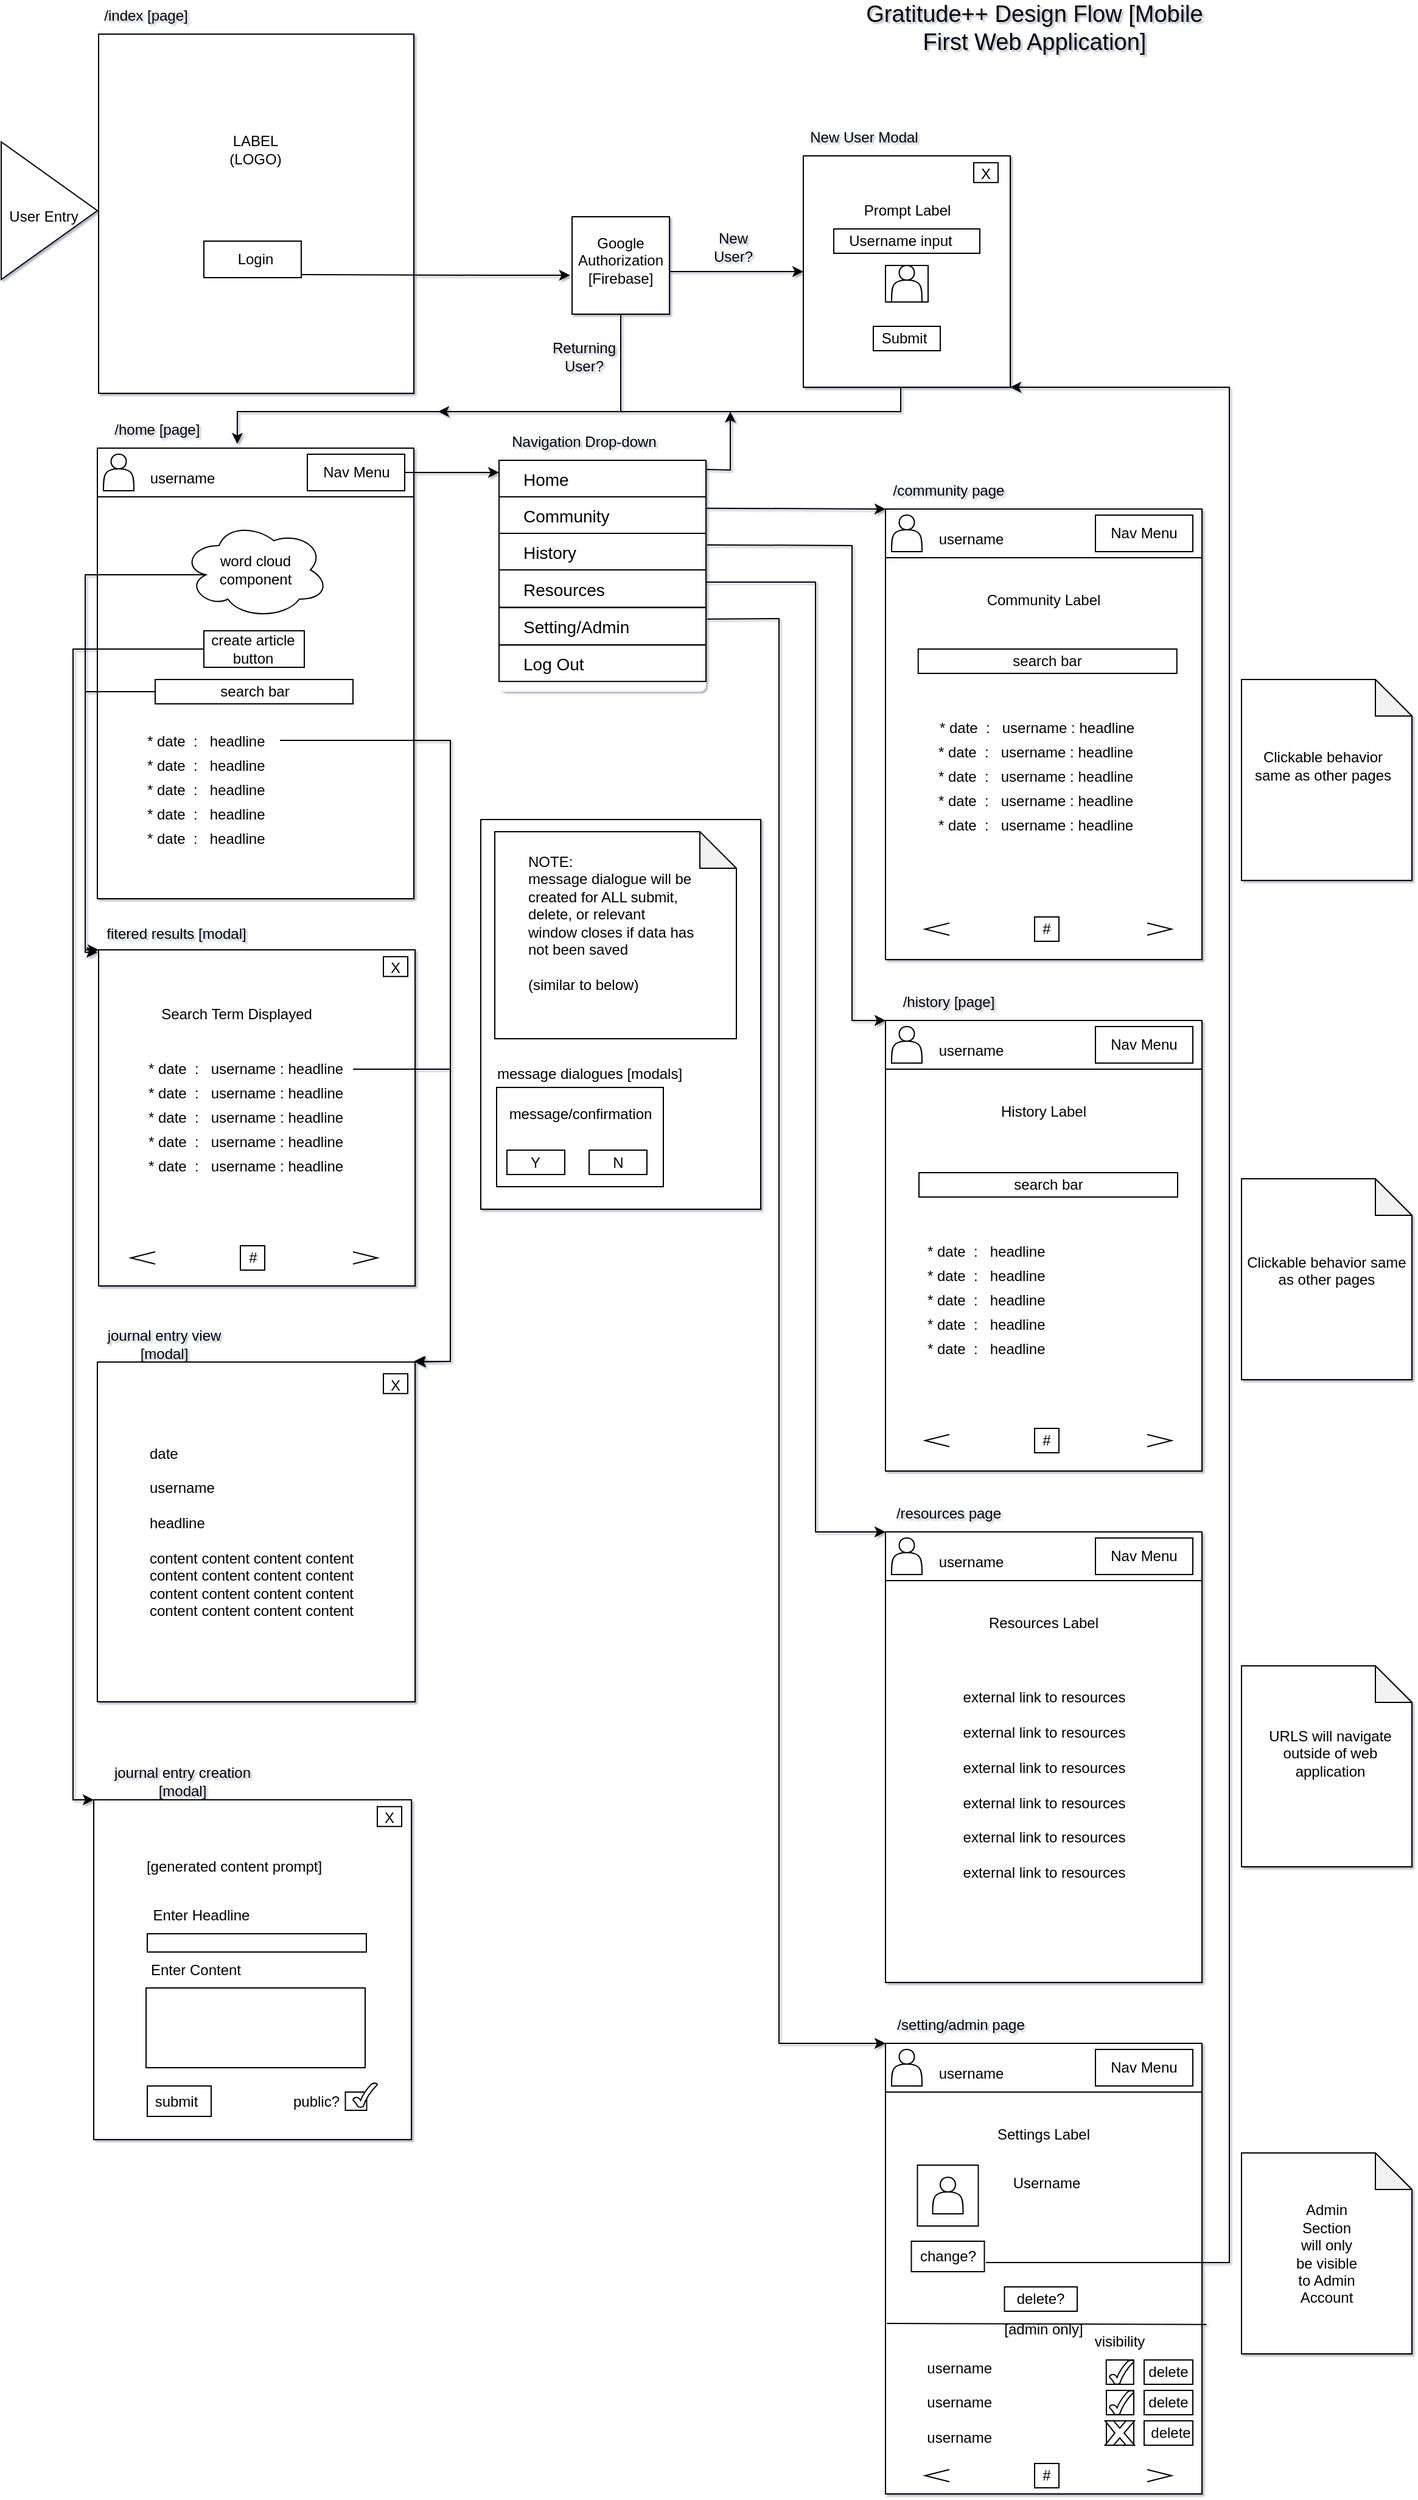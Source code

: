 <mxfile version="22.0.0" type="google">
  <diagram name="Page-1" id="vXHoYdIYLKtlrsSzHpwH">
    <mxGraphModel grid="0" page="0" gridSize="10" guides="1" tooltips="1" connect="1" arrows="1" fold="1" pageScale="1" pageWidth="850" pageHeight="1100" math="0" shadow="1">
      <root>
        <mxCell id="0" />
        <mxCell id="1" parent="0" />
        <mxCell id="lX6PHqwGhS0pLgjCv0tl-141" value="" style="rounded=0;whiteSpace=wrap;html=1;" vertex="1" parent="1">
          <mxGeometry x="395" y="695" width="230" height="320" as="geometry" />
        </mxCell>
        <mxCell id="lX6PHqwGhS0pLgjCv0tl-136" value="" style="rounded=0;whiteSpace=wrap;html=1;" vertex="1" parent="1">
          <mxGeometry x="81" y="50" width="259" height="295" as="geometry" />
        </mxCell>
        <mxCell id="lX6PHqwGhS0pLgjCv0tl-99" value="" style="rounded=0;whiteSpace=wrap;html=1;" vertex="1" parent="1">
          <mxGeometry x="820" y="1870" width="65" height="30" as="geometry" />
        </mxCell>
        <mxCell id="tG2HjBdpa46FLRJhWVVo-32" value="" style="rounded=0;whiteSpace=wrap;html=1;" vertex="1" parent="1">
          <mxGeometry x="81" y="802" width="260" height="276" as="geometry" />
        </mxCell>
        <mxCell id="lX6PHqwGhS0pLgjCv0tl-1" value="" style="rounded=0;whiteSpace=wrap;html=1;" vertex="1" parent="1">
          <mxGeometry x="77" y="1500" width="261" height="279" as="geometry" />
        </mxCell>
        <mxCell id="lX6PHqwGhS0pLgjCv0tl-137" value="" style="rounded=0;whiteSpace=wrap;html=1;fillColor=none;" vertex="1" parent="1">
          <mxGeometry x="101" y="1190" width="120" height="60" as="geometry" />
        </mxCell>
        <mxCell id="JKxnxF4VFKg8o7jbgC08-7" value="" style="triangle;whiteSpace=wrap;html=1;" vertex="1" parent="1">
          <mxGeometry x="1" y="138.5" width="79" height="113" as="geometry" />
        </mxCell>
        <mxCell id="tG2HjBdpa46FLRJhWVVo-46" value="" style="rounded=0;whiteSpace=wrap;html=1;" vertex="1" parent="1">
          <mxGeometry x="660" y="150" width="170" height="190" as="geometry" />
        </mxCell>
        <mxCell id="LqZAFhonkJ6JjxYrdcSj-6" value="/index [page]" style="text;html=1;strokeColor=none;fillColor=none;align=center;verticalAlign=middle;whiteSpace=wrap;rounded=0;" vertex="1" parent="1">
          <mxGeometry x="80" y="30" width="80" height="10" as="geometry" />
        </mxCell>
        <mxCell id="LqZAFhonkJ6JjxYrdcSj-7" value="&amp;nbsp;/home [page]" style="text;html=1;strokeColor=none;fillColor=none;align=center;verticalAlign=middle;whiteSpace=wrap;rounded=0;" vertex="1" parent="1">
          <mxGeometry x="85" y="370" width="85" height="10" as="geometry" />
        </mxCell>
        <mxCell id="eyCGUmQNgfzPm_etx0tx-2" value="LABEL&lt;br&gt;(LOGO)" style="text;html=1;strokeColor=none;fillColor=none;align=center;verticalAlign=middle;whiteSpace=wrap;rounded=0;" vertex="1" parent="1">
          <mxGeometry x="180" y="130" width="60" height="30" as="geometry" />
        </mxCell>
        <mxCell id="eyCGUmQNgfzPm_etx0tx-4" value="" style="whiteSpace=wrap;html=1;aspect=fixed;" vertex="1" parent="1">
          <mxGeometry x="470" y="200" width="80" height="80" as="geometry" />
        </mxCell>
        <mxCell id="eyCGUmQNgfzPm_etx0tx-5" value="Google&lt;br&gt;Authorization&lt;br&gt;[Firebase]" style="text;html=1;strokeColor=none;fillColor=none;align=center;verticalAlign=middle;whiteSpace=wrap;rounded=0;" vertex="1" parent="1">
          <mxGeometry x="480" y="221.25" width="60" height="30" as="geometry" />
        </mxCell>
        <mxCell id="eyCGUmQNgfzPm_etx0tx-7" value="" style="endArrow=classic;html=1;rounded=0;entryX=0;entryY=0.5;entryDx=0;entryDy=0;exitX=1;exitY=0.563;exitDx=0;exitDy=0;exitPerimeter=0;" edge="1" parent="1" source="eyCGUmQNgfzPm_etx0tx-4" target="tG2HjBdpa46FLRJhWVVo-46">
          <mxGeometry width="50" height="50" relative="1" as="geometry">
            <mxPoint x="330" y="230" as="sourcePoint" />
            <mxPoint x="660" y="240" as="targetPoint" />
          </mxGeometry>
        </mxCell>
        <mxCell id="eyCGUmQNgfzPm_etx0tx-9" value="" style="endArrow=classic;html=1;rounded=0;entryX=-0.021;entryY=0.6;entryDx=0;entryDy=0;exitX=1;exitY=0.5;exitDx=0;exitDy=0;entryPerimeter=0;" edge="1" parent="1" target="eyCGUmQNgfzPm_etx0tx-4">
          <mxGeometry width="50" height="50" relative="1" as="geometry">
            <mxPoint x="240" y="247.5" as="sourcePoint" />
            <mxPoint x="310" y="120" as="targetPoint" />
            <Array as="points">
              <mxPoint x="400" y="248" />
            </Array>
          </mxGeometry>
        </mxCell>
        <mxCell id="eyCGUmQNgfzPm_etx0tx-11" value="New User?" style="text;html=1;strokeColor=none;fillColor=none;align=center;verticalAlign=middle;whiteSpace=wrap;rounded=0;" vertex="1" parent="1">
          <mxGeometry x="580" y="210" width="45" height="30" as="geometry" />
        </mxCell>
        <mxCell id="eyCGUmQNgfzPm_etx0tx-12" value="Returning User?" style="text;html=1;strokeColor=none;fillColor=none;align=center;verticalAlign=middle;whiteSpace=wrap;rounded=0;" vertex="1" parent="1">
          <mxGeometry x="450" y="300" width="60" height="30" as="geometry" />
        </mxCell>
        <mxCell id="eyCGUmQNgfzPm_etx0tx-14" value="New User Modal" style="text;html=1;strokeColor=none;fillColor=none;align=center;verticalAlign=middle;whiteSpace=wrap;rounded=0;" vertex="1" parent="1">
          <mxGeometry x="660" y="120" width="100" height="30" as="geometry" />
        </mxCell>
        <mxCell id="eyCGUmQNgfzPm_etx0tx-23" value="" style="html=1;shadow=0;dashed=0;shape=mxgraph.bootstrap.rrect;rSize=5;fillColor=#ffffff;strokeColor=none;gradientColor=none;" vertex="1" parent="1">
          <mxGeometry x="410" y="400" width="170" height="190" as="geometry" />
        </mxCell>
        <mxCell id="eyCGUmQNgfzPm_etx0tx-24" value="Home" style="fillColor=none;strokeColor=default;align=left;spacing=20;fontSize=14;" vertex="1" parent="eyCGUmQNgfzPm_etx0tx-23">
          <mxGeometry width="170" height="30" relative="1" as="geometry">
            <mxPoint as="offset" />
          </mxGeometry>
        </mxCell>
        <mxCell id="eyCGUmQNgfzPm_etx0tx-25" value="Community" style="fillColor=none;strokeColor=default;align=left;spacing=20;fontSize=14;" vertex="1" parent="eyCGUmQNgfzPm_etx0tx-23">
          <mxGeometry width="170" height="30" relative="1" as="geometry">
            <mxPoint y="30" as="offset" />
          </mxGeometry>
        </mxCell>
        <mxCell id="eyCGUmQNgfzPm_etx0tx-26" value="History" style="fillColor=none;strokeColor=default;align=left;spacing=20;fontSize=14;" vertex="1" parent="eyCGUmQNgfzPm_etx0tx-23">
          <mxGeometry width="170" height="30" relative="1" as="geometry">
            <mxPoint y="60" as="offset" />
          </mxGeometry>
        </mxCell>
        <mxCell id="tG2HjBdpa46FLRJhWVVo-26" value="Resources" style="fillColor=none;strokeColor=default;align=left;spacing=20;fontSize=14;" vertex="1" parent="eyCGUmQNgfzPm_etx0tx-23">
          <mxGeometry y="90.003" width="170" height="30.811" as="geometry" />
        </mxCell>
        <mxCell id="tG2HjBdpa46FLRJhWVVo-27" value="Setting/Admin" style="fillColor=none;strokeColor=default;align=left;spacing=20;fontSize=14;" vertex="1" parent="eyCGUmQNgfzPm_etx0tx-23">
          <mxGeometry y="120.814" width="170" height="30.811" as="geometry" />
        </mxCell>
        <mxCell id="tG2HjBdpa46FLRJhWVVo-28" value="Log Out" style="fillColor=none;strokeColor=default;align=left;spacing=20;fontSize=14;" vertex="1" parent="eyCGUmQNgfzPm_etx0tx-23">
          <mxGeometry y="151.62" width="170" height="30" as="geometry" />
        </mxCell>
        <mxCell id="eyCGUmQNgfzPm_etx0tx-35" value="Navigation Drop-down" style="text;html=1;strokeColor=none;fillColor=none;align=center;verticalAlign=middle;whiteSpace=wrap;rounded=0;" vertex="1" parent="1">
          <mxGeometry x="410" y="370" width="140" height="30" as="geometry" />
        </mxCell>
        <mxCell id="tG2HjBdpa46FLRJhWVVo-4" value="" style="rounded=0;whiteSpace=wrap;html=1;fillColor=default;" vertex="1" parent="1">
          <mxGeometry x="80" y="390" width="260" height="370" as="geometry" />
        </mxCell>
        <mxCell id="tG2HjBdpa46FLRJhWVVo-7" value="" style="rounded=0;whiteSpace=wrap;html=1;" vertex="1" parent="1">
          <mxGeometry x="80" y="390" width="260" height="40" as="geometry" />
        </mxCell>
        <mxCell id="tG2HjBdpa46FLRJhWVVo-8" value="" style="shape=actor;whiteSpace=wrap;html=1;" vertex="1" parent="1">
          <mxGeometry x="85" y="395" width="25" height="30" as="geometry" />
        </mxCell>
        <mxCell id="tG2HjBdpa46FLRJhWVVo-9" value="username" style="text;html=1;strokeColor=none;fillColor=none;align=center;verticalAlign=middle;whiteSpace=wrap;rounded=0;" vertex="1" parent="1">
          <mxGeometry x="120" y="400" width="60" height="30" as="geometry" />
        </mxCell>
        <mxCell id="tG2HjBdpa46FLRJhWVVo-10" value="Nav Menu" style="rounded=0;whiteSpace=wrap;html=1;" vertex="1" parent="1">
          <mxGeometry x="252.5" y="395" width="80" height="30" as="geometry" />
        </mxCell>
        <mxCell id="tG2HjBdpa46FLRJhWVVo-12" value="" style="ellipse;shape=cloud;whiteSpace=wrap;html=1;" vertex="1" parent="1">
          <mxGeometry x="150" y="450" width="120" height="80" as="geometry" />
        </mxCell>
        <mxCell id="tG2HjBdpa46FLRJhWVVo-13" value="word cloud component" style="text;html=1;strokeColor=none;fillColor=none;align=center;verticalAlign=middle;whiteSpace=wrap;rounded=0;" vertex="1" parent="1">
          <mxGeometry x="180" y="475" width="60" height="30" as="geometry" />
        </mxCell>
        <mxCell id="tG2HjBdpa46FLRJhWVVo-14" value="" style="rounded=0;whiteSpace=wrap;html=1;" vertex="1" parent="1">
          <mxGeometry x="167.5" y="540" width="82.5" height="30" as="geometry" />
        </mxCell>
        <mxCell id="tG2HjBdpa46FLRJhWVVo-15" value="create article button" style="text;html=1;strokeColor=none;fillColor=none;align=center;verticalAlign=middle;whiteSpace=wrap;rounded=0;" vertex="1" parent="1">
          <mxGeometry x="167.5" y="540" width="80" height="30" as="geometry" />
        </mxCell>
        <mxCell id="tG2HjBdpa46FLRJhWVVo-17" value="search bar" style="rounded=0;whiteSpace=wrap;html=1;" vertex="1" parent="1">
          <mxGeometry x="127.5" y="580" width="162.5" height="20" as="geometry" />
        </mxCell>
        <mxCell id="tG2HjBdpa46FLRJhWVVo-29" value="" style="endArrow=classic;html=1;rounded=0;entryX=0;entryY=0.333;entryDx=0;entryDy=0;exitX=1;exitY=0.5;exitDx=0;exitDy=0;entryPerimeter=0;" edge="1" parent="1" source="tG2HjBdpa46FLRJhWVVo-10" target="eyCGUmQNgfzPm_etx0tx-24">
          <mxGeometry width="50" height="50" relative="1" as="geometry">
            <mxPoint x="400" y="450" as="sourcePoint" />
            <mxPoint x="450" y="400" as="targetPoint" />
            <Array as="points">
              <mxPoint x="390" y="410" />
            </Array>
          </mxGeometry>
        </mxCell>
        <mxCell id="tG2HjBdpa46FLRJhWVVo-33" value="journal entry creation [modal]" style="text;html=1;strokeColor=none;fillColor=none;align=center;verticalAlign=middle;whiteSpace=wrap;rounded=0;" vertex="1" parent="1">
          <mxGeometry x="85" y="1470" width="130" height="30" as="geometry" />
        </mxCell>
        <mxCell id="tG2HjBdpa46FLRJhWVVo-38" value="" style="endArrow=classic;html=1;rounded=0;entryX=0.442;entryY=-0.086;entryDx=0;entryDy=0;entryPerimeter=0;" edge="1" parent="1" target="tG2HjBdpa46FLRJhWVVo-7">
          <mxGeometry width="50" height="50" relative="1" as="geometry">
            <mxPoint x="510" y="280" as="sourcePoint" />
            <mxPoint x="560" y="230" as="targetPoint" />
            <Array as="points">
              <mxPoint x="510" y="360" />
              <mxPoint x="195" y="360" />
            </Array>
          </mxGeometry>
        </mxCell>
        <mxCell id="tG2HjBdpa46FLRJhWVVo-41" value="" style="group" connectable="0" vertex="1" parent="1">
          <mxGeometry x="780" y="150" width="60" height="30" as="geometry" />
        </mxCell>
        <mxCell id="tG2HjBdpa46FLRJhWVVo-39" value="" style="rounded=0;whiteSpace=wrap;html=1;movable=0;resizable=0;rotatable=0;deletable=0;editable=0;locked=1;connectable=0;" vertex="1" parent="tG2HjBdpa46FLRJhWVVo-41">
          <mxGeometry x="20" y="5.63" width="20" height="16.25" as="geometry" />
        </mxCell>
        <mxCell id="tG2HjBdpa46FLRJhWVVo-40" value="X" style="text;html=1;strokeColor=none;fillColor=none;align=center;verticalAlign=middle;whiteSpace=wrap;rounded=0;movable=1;resizable=1;rotatable=1;deletable=1;editable=1;locked=0;connectable=1;" vertex="1" parent="tG2HjBdpa46FLRJhWVVo-41">
          <mxGeometry width="60" height="30" as="geometry" />
        </mxCell>
        <mxCell id="tG2HjBdpa46FLRJhWVVo-43" value="" style="group" connectable="0" vertex="1" parent="1">
          <mxGeometry x="290.0" y="1500" width="60" height="30" as="geometry" />
        </mxCell>
        <mxCell id="tG2HjBdpa46FLRJhWVVo-44" value="" style="rounded=0;whiteSpace=wrap;html=1;movable=0;resizable=0;rotatable=0;deletable=0;editable=0;locked=1;connectable=0;" vertex="1" parent="tG2HjBdpa46FLRJhWVVo-43">
          <mxGeometry x="20" y="5.63" width="20" height="16.25" as="geometry" />
        </mxCell>
        <mxCell id="tG2HjBdpa46FLRJhWVVo-45" value="X" style="text;html=1;strokeColor=none;fillColor=none;align=center;verticalAlign=middle;whiteSpace=wrap;rounded=0;movable=1;resizable=1;rotatable=1;deletable=1;editable=1;locked=0;connectable=1;" vertex="1" parent="tG2HjBdpa46FLRJhWVVo-43">
          <mxGeometry width="60" height="30" as="geometry" />
        </mxCell>
        <mxCell id="tG2HjBdpa46FLRJhWVVo-47" value="" style="endArrow=classic;html=1;rounded=0;exitX=1;exitY=0.25;exitDx=0;exitDy=0;" edge="1" parent="1" source="eyCGUmQNgfzPm_etx0tx-24">
          <mxGeometry width="50" height="50" relative="1" as="geometry">
            <mxPoint x="580" y="420" as="sourcePoint" />
            <mxPoint x="600" y="360" as="targetPoint" />
            <Array as="points">
              <mxPoint x="600" y="408" />
            </Array>
          </mxGeometry>
        </mxCell>
        <mxCell id="tG2HjBdpa46FLRJhWVVo-48" value="" style="endArrow=classic;html=1;rounded=0;" edge="1" parent="1">
          <mxGeometry width="50" height="50" relative="1" as="geometry">
            <mxPoint x="740" y="340" as="sourcePoint" />
            <mxPoint x="360" y="360" as="targetPoint" />
            <Array as="points">
              <mxPoint x="740" y="360" />
            </Array>
          </mxGeometry>
        </mxCell>
        <mxCell id="tG2HjBdpa46FLRJhWVVo-49" value="Prompt Label" style="text;html=1;strokeColor=none;fillColor=none;align=center;verticalAlign=middle;whiteSpace=wrap;rounded=0;" vertex="1" parent="1">
          <mxGeometry x="707.5" y="180" width="75" height="30" as="geometry" />
        </mxCell>
        <mxCell id="tG2HjBdpa46FLRJhWVVo-50" value="" style="rounded=0;whiteSpace=wrap;html=1;" vertex="1" parent="1">
          <mxGeometry x="717.5" y="290" width="55" height="20" as="geometry" />
        </mxCell>
        <mxCell id="tG2HjBdpa46FLRJhWVVo-51" value="Submit" style="text;html=1;strokeColor=none;fillColor=none;align=center;verticalAlign=middle;whiteSpace=wrap;rounded=0;" vertex="1" parent="1">
          <mxGeometry x="712.5" y="285" width="60" height="30" as="geometry" />
        </mxCell>
        <mxCell id="tG2HjBdpa46FLRJhWVVo-52" value="" style="rounded=0;whiteSpace=wrap;html=1;" vertex="1" parent="1">
          <mxGeometry x="685" y="210" width="120" height="20" as="geometry" />
        </mxCell>
        <mxCell id="tG2HjBdpa46FLRJhWVVo-54" value="" style="rounded=0;whiteSpace=wrap;html=1;" vertex="1" parent="1">
          <mxGeometry x="727.5" y="240" width="35" height="30" as="geometry" />
        </mxCell>
        <mxCell id="tG2HjBdpa46FLRJhWVVo-55" value="Username input" style="text;html=1;strokeColor=none;fillColor=none;align=center;verticalAlign=middle;whiteSpace=wrap;rounded=0;" vertex="1" parent="1">
          <mxGeometry x="680" y="205" width="120" height="30" as="geometry" />
        </mxCell>
        <mxCell id="tG2HjBdpa46FLRJhWVVo-56" value="" style="shape=actor;whiteSpace=wrap;html=1;" vertex="1" parent="1">
          <mxGeometry x="732.5" y="240" width="25" height="30" as="geometry" />
        </mxCell>
        <mxCell id="tG2HjBdpa46FLRJhWVVo-57" value="" style="rounded=0;whiteSpace=wrap;html=1;" vertex="1" parent="1">
          <mxGeometry x="727.5" y="440" width="260" height="370" as="geometry" />
        </mxCell>
        <mxCell id="tG2HjBdpa46FLRJhWVVo-58" value="" style="rounded=0;whiteSpace=wrap;html=1;" vertex="1" parent="1">
          <mxGeometry x="727.5" y="440" width="260" height="40" as="geometry" />
        </mxCell>
        <mxCell id="tG2HjBdpa46FLRJhWVVo-59" value="" style="shape=actor;whiteSpace=wrap;html=1;" vertex="1" parent="1">
          <mxGeometry x="732.5" y="445" width="25" height="30" as="geometry" />
        </mxCell>
        <mxCell id="tG2HjBdpa46FLRJhWVVo-60" value="username" style="text;html=1;strokeColor=none;fillColor=none;align=center;verticalAlign=middle;whiteSpace=wrap;rounded=0;" vertex="1" parent="1">
          <mxGeometry x="767.5" y="450" width="60" height="30" as="geometry" />
        </mxCell>
        <mxCell id="tG2HjBdpa46FLRJhWVVo-61" value="Nav Menu" style="rounded=0;whiteSpace=wrap;html=1;" vertex="1" parent="1">
          <mxGeometry x="900" y="445" width="80" height="30" as="geometry" />
        </mxCell>
        <mxCell id="tG2HjBdpa46FLRJhWVVo-64" value="/community page" style="text;html=1;strokeColor=none;fillColor=none;align=center;verticalAlign=middle;whiteSpace=wrap;rounded=0;" vertex="1" parent="1">
          <mxGeometry x="727.5" y="410" width="102.5" height="30" as="geometry" />
        </mxCell>
        <mxCell id="tG2HjBdpa46FLRJhWVVo-65" value="" style="rounded=0;whiteSpace=wrap;html=1;" vertex="1" parent="1">
          <mxGeometry x="727.5" y="860" width="260" height="370" as="geometry" />
        </mxCell>
        <mxCell id="tG2HjBdpa46FLRJhWVVo-66" value="" style="rounded=0;whiteSpace=wrap;html=1;" vertex="1" parent="1">
          <mxGeometry x="727.5" y="860" width="260" height="40" as="geometry" />
        </mxCell>
        <mxCell id="tG2HjBdpa46FLRJhWVVo-67" value="" style="shape=actor;whiteSpace=wrap;html=1;" vertex="1" parent="1">
          <mxGeometry x="732.5" y="865" width="25" height="30" as="geometry" />
        </mxCell>
        <mxCell id="tG2HjBdpa46FLRJhWVVo-68" value="username" style="text;html=1;strokeColor=none;fillColor=none;align=center;verticalAlign=middle;whiteSpace=wrap;rounded=0;" vertex="1" parent="1">
          <mxGeometry x="767.5" y="870" width="60" height="30" as="geometry" />
        </mxCell>
        <mxCell id="tG2HjBdpa46FLRJhWVVo-69" value="Nav Menu" style="rounded=0;whiteSpace=wrap;html=1;" vertex="1" parent="1">
          <mxGeometry x="900" y="865" width="80" height="30" as="geometry" />
        </mxCell>
        <mxCell id="tG2HjBdpa46FLRJhWVVo-70" value="/history [page]" style="text;html=1;strokeColor=none;fillColor=none;align=center;verticalAlign=middle;whiteSpace=wrap;rounded=0;" vertex="1" parent="1">
          <mxGeometry x="727.5" y="830" width="102.5" height="30" as="geometry" />
        </mxCell>
        <mxCell id="tG2HjBdpa46FLRJhWVVo-71" value="" style="rounded=0;whiteSpace=wrap;html=1;" vertex="1" parent="1">
          <mxGeometry x="727.5" y="1280" width="260" height="370" as="geometry" />
        </mxCell>
        <mxCell id="tG2HjBdpa46FLRJhWVVo-72" value="" style="rounded=0;whiteSpace=wrap;html=1;" vertex="1" parent="1">
          <mxGeometry x="727.5" y="1280" width="260" height="40" as="geometry" />
        </mxCell>
        <mxCell id="tG2HjBdpa46FLRJhWVVo-73" value="" style="shape=actor;whiteSpace=wrap;html=1;" vertex="1" parent="1">
          <mxGeometry x="732.5" y="1285" width="25" height="30" as="geometry" />
        </mxCell>
        <mxCell id="tG2HjBdpa46FLRJhWVVo-74" value="username" style="text;html=1;strokeColor=none;fillColor=none;align=center;verticalAlign=middle;whiteSpace=wrap;rounded=0;" vertex="1" parent="1">
          <mxGeometry x="767.5" y="1290" width="60" height="30" as="geometry" />
        </mxCell>
        <mxCell id="tG2HjBdpa46FLRJhWVVo-75" value="Nav Menu" style="rounded=0;whiteSpace=wrap;html=1;" vertex="1" parent="1">
          <mxGeometry x="900" y="1285" width="80" height="30" as="geometry" />
        </mxCell>
        <mxCell id="tG2HjBdpa46FLRJhWVVo-76" value="/resources page" style="text;html=1;strokeColor=none;fillColor=none;align=center;verticalAlign=middle;whiteSpace=wrap;rounded=0;" vertex="1" parent="1">
          <mxGeometry x="727.5" y="1250" width="102.5" height="30" as="geometry" />
        </mxCell>
        <mxCell id="tG2HjBdpa46FLRJhWVVo-77" value="" style="rounded=0;whiteSpace=wrap;html=1;" vertex="1" parent="1">
          <mxGeometry x="727.5" y="1700" width="260" height="370" as="geometry" />
        </mxCell>
        <mxCell id="tG2HjBdpa46FLRJhWVVo-78" value="" style="rounded=0;whiteSpace=wrap;html=1;" vertex="1" parent="1">
          <mxGeometry x="727.5" y="1700" width="260" height="40" as="geometry" />
        </mxCell>
        <mxCell id="tG2HjBdpa46FLRJhWVVo-79" value="" style="shape=actor;whiteSpace=wrap;html=1;" vertex="1" parent="1">
          <mxGeometry x="732.5" y="1705" width="25" height="30" as="geometry" />
        </mxCell>
        <mxCell id="tG2HjBdpa46FLRJhWVVo-80" value="username" style="text;html=1;strokeColor=none;fillColor=none;align=center;verticalAlign=middle;whiteSpace=wrap;rounded=0;" vertex="1" parent="1">
          <mxGeometry x="767.5" y="1710" width="60" height="30" as="geometry" />
        </mxCell>
        <mxCell id="tG2HjBdpa46FLRJhWVVo-81" value="Nav Menu" style="rounded=0;whiteSpace=wrap;html=1;" vertex="1" parent="1">
          <mxGeometry x="900" y="1705" width="80" height="30" as="geometry" />
        </mxCell>
        <mxCell id="tG2HjBdpa46FLRJhWVVo-82" value="/setting/admin page" style="text;html=1;strokeColor=none;fillColor=none;align=center;verticalAlign=middle;whiteSpace=wrap;rounded=0;" vertex="1" parent="1">
          <mxGeometry x="727.5" y="1670" width="122.5" height="30" as="geometry" />
        </mxCell>
        <mxCell id="tG2HjBdpa46FLRJhWVVo-90" value="" style="endArrow=classic;html=1;rounded=0;entryX=0;entryY=0;entryDx=0;entryDy=0;exitX=0.998;exitY=0.311;exitDx=0;exitDy=0;exitPerimeter=0;" edge="1" parent="1" source="eyCGUmQNgfzPm_etx0tx-25" target="tG2HjBdpa46FLRJhWVVo-58">
          <mxGeometry width="50" height="50" relative="1" as="geometry">
            <mxPoint x="580" y="438" as="sourcePoint" />
            <mxPoint x="720" y="445" as="targetPoint" />
          </mxGeometry>
        </mxCell>
        <mxCell id="tG2HjBdpa46FLRJhWVVo-94" value="" style="rounded=0;whiteSpace=wrap;html=1;" vertex="1" parent="1">
          <mxGeometry x="167.5" y="220" width="80" height="30" as="geometry" />
        </mxCell>
        <mxCell id="tG2HjBdpa46FLRJhWVVo-91" value="" style="endArrow=classic;html=1;rounded=0;entryX=0;entryY=1;entryDx=0;entryDy=0;exitX=1.005;exitY=0.315;exitDx=0;exitDy=0;exitPerimeter=0;" edge="1" parent="1" source="eyCGUmQNgfzPm_etx0tx-26" target="tG2HjBdpa46FLRJhWVVo-70">
          <mxGeometry width="50" height="50" relative="1" as="geometry">
            <mxPoint x="580" y="480" as="sourcePoint" />
            <mxPoint x="630" y="430" as="targetPoint" />
            <Array as="points">
              <mxPoint x="700" y="470" />
              <mxPoint x="700" y="860" />
            </Array>
          </mxGeometry>
        </mxCell>
        <mxCell id="tG2HjBdpa46FLRJhWVVo-92" value="" style="endArrow=classic;html=1;rounded=0;entryX=0;entryY=1;entryDx=0;entryDy=0;exitX=1.003;exitY=0.325;exitDx=0;exitDy=0;exitPerimeter=0;" edge="1" parent="1" source="tG2HjBdpa46FLRJhWVVo-26" target="tG2HjBdpa46FLRJhWVVo-76">
          <mxGeometry width="50" height="50" relative="1" as="geometry">
            <mxPoint x="580" y="505" as="sourcePoint" />
            <mxPoint x="630" y="455" as="targetPoint" />
            <Array as="points">
              <mxPoint x="670" y="500" />
              <mxPoint x="670" y="1280" />
            </Array>
          </mxGeometry>
        </mxCell>
        <mxCell id="tG2HjBdpa46FLRJhWVVo-93" value="" style="endArrow=classic;html=1;rounded=0;entryX=0;entryY=1;entryDx=0;entryDy=0;exitX=1.005;exitY=0.31;exitDx=0;exitDy=0;exitPerimeter=0;" edge="1" parent="1" source="tG2HjBdpa46FLRJhWVVo-27" target="tG2HjBdpa46FLRJhWVVo-82">
          <mxGeometry width="50" height="50" relative="1" as="geometry">
            <mxPoint x="575.05" y="530.01" as="sourcePoint" />
            <mxPoint x="727.5" y="1700.0" as="targetPoint" />
            <Array as="points">
              <mxPoint x="640" y="530" />
              <mxPoint x="640" y="1700" />
            </Array>
          </mxGeometry>
        </mxCell>
        <mxCell id="tG2HjBdpa46FLRJhWVVo-3" value="Login" style="text;html=1;strokeColor=none;fillColor=none;align=center;verticalAlign=middle;whiteSpace=wrap;rounded=0;" vertex="1" parent="1">
          <mxGeometry x="180" y="220" width="60" height="30" as="geometry" />
        </mxCell>
        <mxCell id="JKxnxF4VFKg8o7jbgC08-4" value="User Entry" style="text;html=1;strokeColor=none;fillColor=none;align=center;verticalAlign=middle;whiteSpace=wrap;rounded=0;" vertex="1" parent="1">
          <mxGeometry x="6" y="185" width="60" height="30" as="geometry" />
        </mxCell>
        <mxCell id="lX6PHqwGhS0pLgjCv0tl-2" value="fitered results [modal]" style="text;html=1;strokeColor=none;fillColor=none;align=center;verticalAlign=middle;whiteSpace=wrap;rounded=0;" vertex="1" parent="1">
          <mxGeometry x="80" y="774" width="130" height="30" as="geometry" />
        </mxCell>
        <mxCell id="lX6PHqwGhS0pLgjCv0tl-3" value="" style="group" connectable="0" vertex="1" parent="1">
          <mxGeometry x="295.0" y="802" width="60" height="30" as="geometry" />
        </mxCell>
        <mxCell id="lX6PHqwGhS0pLgjCv0tl-4" value="" style="rounded=0;whiteSpace=wrap;html=1;movable=0;resizable=0;rotatable=0;deletable=0;editable=0;locked=1;connectable=0;" vertex="1" parent="lX6PHqwGhS0pLgjCv0tl-3">
          <mxGeometry x="20" y="5.63" width="20" height="16.25" as="geometry" />
        </mxCell>
        <mxCell id="lX6PHqwGhS0pLgjCv0tl-5" value="X" style="text;html=1;strokeColor=none;fillColor=none;align=center;verticalAlign=middle;whiteSpace=wrap;rounded=0;movable=1;resizable=1;rotatable=1;deletable=1;editable=1;locked=0;connectable=1;" vertex="1" parent="lX6PHqwGhS0pLgjCv0tl-3">
          <mxGeometry width="60" height="30" as="geometry" />
        </mxCell>
        <mxCell id="lX6PHqwGhS0pLgjCv0tl-6" value="" style="endArrow=classic;html=1;rounded=0;exitX=0.16;exitY=0.55;exitDx=0;exitDy=0;exitPerimeter=0;entryX=0;entryY=1;entryDx=0;entryDy=0;" edge="1" parent="1" source="tG2HjBdpa46FLRJhWVVo-12" target="lX6PHqwGhS0pLgjCv0tl-2">
          <mxGeometry width="50" height="50" relative="1" as="geometry">
            <mxPoint x="415" y="815" as="sourcePoint" />
            <mxPoint x="465" y="765" as="targetPoint" />
            <Array as="points">
              <mxPoint x="70" y="494" />
              <mxPoint x="70" y="804" />
            </Array>
          </mxGeometry>
        </mxCell>
        <mxCell id="lX6PHqwGhS0pLgjCv0tl-7" value="" style="endArrow=classic;html=1;rounded=0;entryX=0;entryY=0;entryDx=0;entryDy=0;exitX=0;exitY=0.5;exitDx=0;exitDy=0;" edge="1" parent="1" source="tG2HjBdpa46FLRJhWVVo-17" target="tG2HjBdpa46FLRJhWVVo-32">
          <mxGeometry width="50" height="50" relative="1" as="geometry">
            <mxPoint x="415" y="815" as="sourcePoint" />
            <mxPoint x="465" y="765" as="targetPoint" />
            <Array as="points">
              <mxPoint x="70" y="590" />
              <mxPoint x="70" y="802" />
            </Array>
          </mxGeometry>
        </mxCell>
        <mxCell id="lX6PHqwGhS0pLgjCv0tl-8" value="" style="endArrow=classic;html=1;rounded=0;exitX=0;exitY=0.5;exitDx=0;exitDy=0;entryX=0;entryY=0;entryDx=0;entryDy=0;" edge="1" parent="1" source="tG2HjBdpa46FLRJhWVVo-15" target="lX6PHqwGhS0pLgjCv0tl-1">
          <mxGeometry width="50" height="50" relative="1" as="geometry">
            <mxPoint x="170" y="560" as="sourcePoint" />
            <mxPoint x="220" y="510" as="targetPoint" />
            <Array as="points">
              <mxPoint x="60" y="555" />
              <mxPoint x="60" y="1160" />
              <mxPoint x="60" y="1500" />
            </Array>
          </mxGeometry>
        </mxCell>
        <mxCell id="lX6PHqwGhS0pLgjCv0tl-9" value="" style="rounded=0;whiteSpace=wrap;html=1;" vertex="1" parent="1">
          <mxGeometry x="80" y="1140.5" width="261" height="279" as="geometry" />
        </mxCell>
        <mxCell id="lX6PHqwGhS0pLgjCv0tl-10" value="" style="group" connectable="0" vertex="1" parent="1">
          <mxGeometry x="295.0" y="1144.5" width="60" height="30" as="geometry" />
        </mxCell>
        <mxCell id="lX6PHqwGhS0pLgjCv0tl-11" value="" style="rounded=0;whiteSpace=wrap;html=1;movable=0;resizable=0;rotatable=0;deletable=0;editable=0;locked=1;connectable=0;" vertex="1" parent="lX6PHqwGhS0pLgjCv0tl-10">
          <mxGeometry x="20" y="5.63" width="20" height="16.25" as="geometry" />
        </mxCell>
        <mxCell id="lX6PHqwGhS0pLgjCv0tl-12" value="X" style="text;html=1;strokeColor=none;fillColor=none;align=center;verticalAlign=middle;whiteSpace=wrap;rounded=0;movable=1;resizable=1;rotatable=1;deletable=1;editable=1;locked=0;connectable=1;" vertex="1" parent="lX6PHqwGhS0pLgjCv0tl-10">
          <mxGeometry width="60" height="30" as="geometry" />
        </mxCell>
        <mxCell id="lX6PHqwGhS0pLgjCv0tl-13" value="journal entry view [modal]" style="text;html=1;strokeColor=none;fillColor=none;align=center;verticalAlign=middle;whiteSpace=wrap;rounded=0;" vertex="1" parent="1">
          <mxGeometry x="80" y="1110.5" width="110" height="30" as="geometry" />
        </mxCell>
        <mxCell id="lX6PHqwGhS0pLgjCv0tl-14" value="" style="endArrow=classic;html=1;rounded=0;entryX=1;entryY=0;entryDx=0;entryDy=0;" edge="1" parent="1" target="lX6PHqwGhS0pLgjCv0tl-9">
          <mxGeometry width="50" height="50" relative="1" as="geometry">
            <mxPoint x="230" y="630" as="sourcePoint" />
            <mxPoint x="280" y="580" as="targetPoint" />
            <Array as="points">
              <mxPoint x="370" y="630" />
              <mxPoint x="370" y="1140" />
            </Array>
          </mxGeometry>
        </mxCell>
        <mxCell id="lX6PHqwGhS0pLgjCv0tl-15" value="&lt;span&gt;&lt;font style=&quot;font-size: 19px;&quot;&gt;Gratitude++ Design Flow [Mobile First Web Application]&lt;/font&gt;&lt;/span&gt;" style="text;html=1;strokeColor=none;fillColor=none;align=center;verticalAlign=middle;whiteSpace=wrap;rounded=0;fontStyle=0" vertex="1" parent="1">
          <mxGeometry x="705" y="30" width="290" height="30" as="geometry" />
        </mxCell>
        <mxCell id="lX6PHqwGhS0pLgjCv0tl-17" value="Search Term Displayed" style="text;html=1;strokeColor=none;fillColor=none;align=center;verticalAlign=middle;whiteSpace=wrap;rounded=0;" vertex="1" parent="1">
          <mxGeometry x="117.5" y="840" width="152.5" height="30" as="geometry" />
        </mxCell>
        <mxCell id="lX6PHqwGhS0pLgjCv0tl-19" value="" style="html=1;shadow=0;dashed=0;align=center;verticalAlign=middle;shape=mxgraph.arrows2.arrow;dy=0;dx=30;notch=30;direction=west;" vertex="1" parent="1">
          <mxGeometry x="107.5" y="1050" width="20" height="10" as="geometry" />
        </mxCell>
        <mxCell id="lX6PHqwGhS0pLgjCv0tl-20" value="" style="html=1;shadow=0;dashed=0;align=center;verticalAlign=middle;shape=mxgraph.arrows2.arrow;dy=0;dx=30;notch=30;" vertex="1" parent="1">
          <mxGeometry x="290" y="1050" width="20" height="10" as="geometry" />
        </mxCell>
        <mxCell id="lX6PHqwGhS0pLgjCv0tl-21" value="" style="whiteSpace=wrap;html=1;aspect=fixed;" vertex="1" parent="1">
          <mxGeometry x="197.5" y="1045" width="20" height="20" as="geometry" />
        </mxCell>
        <mxCell id="lX6PHqwGhS0pLgjCv0tl-22" value="#" style="text;html=1;strokeColor=none;fillColor=none;align=center;verticalAlign=middle;whiteSpace=wrap;rounded=0;" vertex="1" parent="1">
          <mxGeometry x="177.5" y="1040" width="60" height="30" as="geometry" />
        </mxCell>
        <mxCell id="lX6PHqwGhS0pLgjCv0tl-28" value="" style="group" connectable="0" vertex="1" parent="1">
          <mxGeometry x="118.75" y="621" width="180.25" height="100" as="geometry" />
        </mxCell>
        <mxCell id="tG2HjBdpa46FLRJhWVVo-21" value="* date&amp;nbsp; :&amp;nbsp; &amp;nbsp;headline" style="text;html=1;strokeColor=none;fillColor=none;align=left;verticalAlign=middle;whiteSpace=wrap;rounded=0;" vertex="1" parent="lX6PHqwGhS0pLgjCv0tl-28">
          <mxGeometry x="0.25" width="180" height="20" as="geometry" />
        </mxCell>
        <mxCell id="tG2HjBdpa46FLRJhWVVo-22" value="* date&amp;nbsp; :&amp;nbsp; &amp;nbsp;headline" style="text;html=1;strokeColor=none;fillColor=none;align=left;verticalAlign=middle;whiteSpace=wrap;rounded=0;" vertex="1" parent="lX6PHqwGhS0pLgjCv0tl-28">
          <mxGeometry y="20" width="180" height="20" as="geometry" />
        </mxCell>
        <mxCell id="tG2HjBdpa46FLRJhWVVo-23" value="* date&amp;nbsp; :&amp;nbsp; &amp;nbsp;headline" style="text;html=1;strokeColor=none;fillColor=none;align=left;verticalAlign=middle;whiteSpace=wrap;rounded=0;" vertex="1" parent="lX6PHqwGhS0pLgjCv0tl-28">
          <mxGeometry y="80" width="180" height="20" as="geometry" />
        </mxCell>
        <mxCell id="tG2HjBdpa46FLRJhWVVo-24" value="* date&amp;nbsp; :&amp;nbsp; &amp;nbsp;headline" style="text;html=1;strokeColor=none;fillColor=none;align=left;verticalAlign=middle;whiteSpace=wrap;rounded=0;" vertex="1" parent="lX6PHqwGhS0pLgjCv0tl-28">
          <mxGeometry y="40" width="180" height="20" as="geometry" />
        </mxCell>
        <mxCell id="tG2HjBdpa46FLRJhWVVo-25" value="* date&amp;nbsp; :&amp;nbsp; &amp;nbsp;headline" style="text;html=1;strokeColor=none;fillColor=none;align=left;verticalAlign=middle;whiteSpace=wrap;rounded=0;" vertex="1" parent="lX6PHqwGhS0pLgjCv0tl-28">
          <mxGeometry y="60" width="180" height="20" as="geometry" />
        </mxCell>
        <mxCell id="lX6PHqwGhS0pLgjCv0tl-29" value="" style="group" connectable="0" vertex="1" parent="1">
          <mxGeometry x="120" y="890" width="180.25" height="100" as="geometry" />
        </mxCell>
        <mxCell id="lX6PHqwGhS0pLgjCv0tl-30" value="* date&amp;nbsp; :&amp;nbsp; &amp;nbsp;username : headline&amp;nbsp;&amp;nbsp;" style="text;html=1;strokeColor=none;fillColor=none;align=left;verticalAlign=middle;whiteSpace=wrap;rounded=0;" vertex="1" parent="lX6PHqwGhS0pLgjCv0tl-29">
          <mxGeometry x="0.25" width="180" height="20" as="geometry" />
        </mxCell>
        <mxCell id="lX6PHqwGhS0pLgjCv0tl-31" value="* date&amp;nbsp; :&amp;nbsp; &amp;nbsp;username : headline" style="text;html=1;strokeColor=none;fillColor=none;align=left;verticalAlign=middle;whiteSpace=wrap;rounded=0;" vertex="1" parent="lX6PHqwGhS0pLgjCv0tl-29">
          <mxGeometry y="20" width="180" height="20" as="geometry" />
        </mxCell>
        <mxCell id="lX6PHqwGhS0pLgjCv0tl-32" value="* date&amp;nbsp; :&amp;nbsp; &amp;nbsp;username : headline" style="text;html=1;strokeColor=none;fillColor=none;align=left;verticalAlign=middle;whiteSpace=wrap;rounded=0;" vertex="1" parent="lX6PHqwGhS0pLgjCv0tl-29">
          <mxGeometry y="80" width="180" height="20" as="geometry" />
        </mxCell>
        <mxCell id="lX6PHqwGhS0pLgjCv0tl-33" value="* date&amp;nbsp; :&amp;nbsp; &amp;nbsp;username : headline" style="text;html=1;strokeColor=none;fillColor=none;align=left;verticalAlign=middle;whiteSpace=wrap;rounded=0;" vertex="1" parent="lX6PHqwGhS0pLgjCv0tl-29">
          <mxGeometry y="40" width="180" height="20" as="geometry" />
        </mxCell>
        <mxCell id="lX6PHqwGhS0pLgjCv0tl-34" value="* date&amp;nbsp; :&amp;nbsp; &amp;nbsp;username : headline" style="text;html=1;strokeColor=none;fillColor=none;align=left;verticalAlign=middle;whiteSpace=wrap;rounded=0;" vertex="1" parent="lX6PHqwGhS0pLgjCv0tl-29">
          <mxGeometry y="60" width="180" height="20" as="geometry" />
        </mxCell>
        <mxCell id="lX6PHqwGhS0pLgjCv0tl-35" value="" style="endArrow=classic;html=1;rounded=0;" edge="1" parent="lX6PHqwGhS0pLgjCv0tl-29">
          <mxGeometry width="50" height="50" relative="1" as="geometry">
            <mxPoint x="170" y="10" as="sourcePoint" />
            <mxPoint x="220" y="250" as="targetPoint" />
            <Array as="points">
              <mxPoint x="250" y="10" />
              <mxPoint x="250" y="250" />
            </Array>
          </mxGeometry>
        </mxCell>
        <mxCell id="lX6PHqwGhS0pLgjCv0tl-36" value="date&lt;br&gt;&lt;br&gt;username&lt;br&gt;&lt;br&gt;headline&lt;br&gt;&lt;br&gt;content content content content content content content content&lt;br&gt;content content content content&amp;nbsp;&lt;br&gt;content content content content&amp;nbsp;" style="text;html=1;strokeColor=none;fillColor=none;align=left;verticalAlign=middle;whiteSpace=wrap;rounded=0;" vertex="1" parent="1">
          <mxGeometry x="121" y="1260" width="180" height="40" as="geometry" />
        </mxCell>
        <mxCell id="lX6PHqwGhS0pLgjCv0tl-37" value="[generated content prompt]" style="text;html=1;strokeColor=none;fillColor=none;align=center;verticalAlign=middle;whiteSpace=wrap;rounded=0;" vertex="1" parent="1">
          <mxGeometry x="115" y="1540" width="155" height="30" as="geometry" />
        </mxCell>
        <mxCell id="lX6PHqwGhS0pLgjCv0tl-38" value="Enter Headline" style="text;html=1;strokeColor=none;fillColor=none;align=center;verticalAlign=middle;whiteSpace=wrap;rounded=0;" vertex="1" parent="1">
          <mxGeometry x="111" y="1580" width="109" height="30" as="geometry" />
        </mxCell>
        <mxCell id="lX6PHqwGhS0pLgjCv0tl-39" value="Enter Content" style="text;html=1;strokeColor=none;fillColor=none;align=center;verticalAlign=middle;whiteSpace=wrap;rounded=0;" vertex="1" parent="1">
          <mxGeometry x="121" y="1624.5" width="80" height="30" as="geometry" />
        </mxCell>
        <mxCell id="lX6PHqwGhS0pLgjCv0tl-41" value="" style="rounded=0;whiteSpace=wrap;html=1;" vertex="1" parent="1">
          <mxGeometry x="121" y="1610" width="180" height="15" as="geometry" />
        </mxCell>
        <mxCell id="lX6PHqwGhS0pLgjCv0tl-42" value="" style="rounded=0;whiteSpace=wrap;html=1;" vertex="1" parent="1">
          <mxGeometry x="120" y="1654.5" width="180" height="65.5" as="geometry" />
        </mxCell>
        <mxCell id="lX6PHqwGhS0pLgjCv0tl-43" value="" style="rounded=0;whiteSpace=wrap;html=1;" vertex="1" parent="1">
          <mxGeometry x="283.75" y="1740" width="17.5" height="15" as="geometry" />
        </mxCell>
        <mxCell id="lX6PHqwGhS0pLgjCv0tl-44" value="public?" style="text;html=1;strokeColor=none;fillColor=none;align=center;verticalAlign=middle;whiteSpace=wrap;rounded=0;" vertex="1" parent="1">
          <mxGeometry x="230" y="1732.5" width="60" height="30" as="geometry" />
        </mxCell>
        <mxCell id="lX6PHqwGhS0pLgjCv0tl-45" value="" style="rounded=0;whiteSpace=wrap;html=1;" vertex="1" parent="1">
          <mxGeometry x="121" y="1735" width="52.5" height="25" as="geometry" />
        </mxCell>
        <mxCell id="lX6PHqwGhS0pLgjCv0tl-46" value="submit" style="text;html=1;strokeColor=none;fillColor=none;align=center;verticalAlign=middle;whiteSpace=wrap;rounded=0;" vertex="1" parent="1">
          <mxGeometry x="115" y="1732.5" width="60" height="30" as="geometry" />
        </mxCell>
        <mxCell id="lX6PHqwGhS0pLgjCv0tl-48" value="" style="verticalLabelPosition=bottom;verticalAlign=top;html=1;shape=mxgraph.basic.tick" vertex="1" parent="1">
          <mxGeometry x="290" y="1732.5" width="20" height="20" as="geometry" />
        </mxCell>
        <mxCell id="lX6PHqwGhS0pLgjCv0tl-49" value="" style="rounded=0;whiteSpace=wrap;html=1;" vertex="1" parent="1">
          <mxGeometry x="755.01" y="985" width="212.5" height="20" as="geometry" />
        </mxCell>
        <mxCell id="lX6PHqwGhS0pLgjCv0tl-50" value="search bar" style="text;html=1;strokeColor=none;fillColor=none;align=center;verticalAlign=middle;whiteSpace=wrap;rounded=0;" vertex="1" parent="1">
          <mxGeometry x="750.63" y="980" width="221.25" height="30" as="geometry" />
        </mxCell>
        <mxCell id="lX6PHqwGhS0pLgjCv0tl-58" value="" style="group" connectable="0" vertex="1" parent="1">
          <mxGeometry x="760" y="1190" width="202.5" height="30" as="geometry" />
        </mxCell>
        <mxCell id="lX6PHqwGhS0pLgjCv0tl-59" value="" style="html=1;shadow=0;dashed=0;align=center;verticalAlign=middle;shape=mxgraph.arrows2.arrow;dy=0;dx=30;notch=30;direction=west;" vertex="1" parent="lX6PHqwGhS0pLgjCv0tl-58">
          <mxGeometry y="10" width="20" height="10" as="geometry" />
        </mxCell>
        <mxCell id="lX6PHqwGhS0pLgjCv0tl-60" value="" style="html=1;shadow=0;dashed=0;align=center;verticalAlign=middle;shape=mxgraph.arrows2.arrow;dy=0;dx=30;notch=30;" vertex="1" parent="lX6PHqwGhS0pLgjCv0tl-58">
          <mxGeometry x="182.5" y="10" width="20" height="10" as="geometry" />
        </mxCell>
        <mxCell id="lX6PHqwGhS0pLgjCv0tl-61" value="" style="whiteSpace=wrap;html=1;aspect=fixed;" vertex="1" parent="lX6PHqwGhS0pLgjCv0tl-58">
          <mxGeometry x="90" y="5" width="20" height="20" as="geometry" />
        </mxCell>
        <mxCell id="lX6PHqwGhS0pLgjCv0tl-62" value="#" style="text;html=1;strokeColor=none;fillColor=none;align=center;verticalAlign=middle;whiteSpace=wrap;rounded=0;" vertex="1" parent="lX6PHqwGhS0pLgjCv0tl-58">
          <mxGeometry x="70" width="60" height="30" as="geometry" />
        </mxCell>
        <mxCell id="lX6PHqwGhS0pLgjCv0tl-64" value="History Label" style="text;html=1;strokeColor=none;fillColor=none;align=center;verticalAlign=middle;whiteSpace=wrap;rounded=0;" vertex="1" parent="1">
          <mxGeometry x="800" y="920" width="114.99" height="30" as="geometry" />
        </mxCell>
        <mxCell id="lX6PHqwGhS0pLgjCv0tl-65" value="Community Label" style="text;html=1;strokeColor=none;fillColor=none;align=center;verticalAlign=middle;whiteSpace=wrap;rounded=0;" vertex="1" parent="1">
          <mxGeometry x="800" y="500" width="114.99" height="30" as="geometry" />
        </mxCell>
        <mxCell id="lX6PHqwGhS0pLgjCv0tl-66" value="Resources Label" style="text;html=1;strokeColor=none;fillColor=none;align=center;verticalAlign=middle;whiteSpace=wrap;rounded=0;" vertex="1" parent="1">
          <mxGeometry x="800" y="1340" width="114.99" height="30" as="geometry" />
        </mxCell>
        <mxCell id="lX6PHqwGhS0pLgjCv0tl-67" value="Settings Label" style="text;html=1;strokeColor=none;fillColor=none;align=center;verticalAlign=middle;whiteSpace=wrap;rounded=0;" vertex="1" parent="1">
          <mxGeometry x="800" y="1760" width="114.99" height="30" as="geometry" />
        </mxCell>
        <mxCell id="lX6PHqwGhS0pLgjCv0tl-68" value="" style="group" connectable="0" vertex="1" parent="1">
          <mxGeometry x="760" y="770" width="202.5" height="60" as="geometry" />
        </mxCell>
        <mxCell id="lX6PHqwGhS0pLgjCv0tl-69" value="" style="html=1;shadow=0;dashed=0;align=center;verticalAlign=middle;shape=mxgraph.arrows2.arrow;dy=0;dx=30;notch=30;direction=west;" vertex="1" parent="lX6PHqwGhS0pLgjCv0tl-68">
          <mxGeometry y="10" width="20" height="10" as="geometry" />
        </mxCell>
        <mxCell id="lX6PHqwGhS0pLgjCv0tl-70" value="" style="html=1;shadow=0;dashed=0;align=center;verticalAlign=middle;shape=mxgraph.arrows2.arrow;dy=0;dx=30;notch=30;" vertex="1" parent="lX6PHqwGhS0pLgjCv0tl-68">
          <mxGeometry x="182.5" y="10" width="20" height="10" as="geometry" />
        </mxCell>
        <mxCell id="lX6PHqwGhS0pLgjCv0tl-71" value="" style="whiteSpace=wrap;html=1;aspect=fixed;" vertex="1" parent="lX6PHqwGhS0pLgjCv0tl-68">
          <mxGeometry x="90" y="5" width="20" height="20" as="geometry" />
        </mxCell>
        <mxCell id="lX6PHqwGhS0pLgjCv0tl-72" value="#" style="text;html=1;strokeColor=none;fillColor=none;align=center;verticalAlign=middle;whiteSpace=wrap;rounded=0;" vertex="1" parent="lX6PHqwGhS0pLgjCv0tl-68">
          <mxGeometry x="70" width="60" height="30" as="geometry" />
        </mxCell>
        <mxCell id="lX6PHqwGhS0pLgjCv0tl-85" value="" style="rounded=0;whiteSpace=wrap;html=1;" vertex="1" parent="lX6PHqwGhS0pLgjCv0tl-68">
          <mxGeometry x="-5.62" y="-215" width="212.5" height="20" as="geometry" />
        </mxCell>
        <mxCell id="lX6PHqwGhS0pLgjCv0tl-86" value="search bar" style="text;html=1;strokeColor=none;fillColor=none;align=center;verticalAlign=middle;whiteSpace=wrap;rounded=0;" vertex="1" parent="lX6PHqwGhS0pLgjCv0tl-68">
          <mxGeometry x="-10" y="-220" width="221.25" height="30" as="geometry" />
        </mxCell>
        <mxCell id="lX6PHqwGhS0pLgjCv0tl-87" value="" style="group" connectable="0" vertex="1" parent="lX6PHqwGhS0pLgjCv0tl-68">
          <mxGeometry x="9.37" y="-160" width="180.25" height="100" as="geometry" />
        </mxCell>
        <mxCell id="lX6PHqwGhS0pLgjCv0tl-88" value="* date&amp;nbsp; :&amp;nbsp; &amp;nbsp;username : headline&amp;nbsp;&amp;nbsp;" style="text;html=1;strokeColor=none;fillColor=none;align=left;verticalAlign=middle;whiteSpace=wrap;rounded=0;" vertex="1" parent="lX6PHqwGhS0pLgjCv0tl-87">
          <mxGeometry x="0.25" width="180" height="20" as="geometry" />
        </mxCell>
        <mxCell id="lX6PHqwGhS0pLgjCv0tl-89" value="* date&amp;nbsp; :&amp;nbsp; &amp;nbsp;username : headline" style="text;html=1;strokeColor=none;fillColor=none;align=left;verticalAlign=middle;whiteSpace=wrap;rounded=0;" vertex="1" parent="lX6PHqwGhS0pLgjCv0tl-87">
          <mxGeometry y="20" width="180" height="20" as="geometry" />
        </mxCell>
        <mxCell id="lX6PHqwGhS0pLgjCv0tl-90" value="* date&amp;nbsp; :&amp;nbsp; &amp;nbsp;username : headline" style="text;html=1;strokeColor=none;fillColor=none;align=left;verticalAlign=middle;whiteSpace=wrap;rounded=0;" vertex="1" parent="lX6PHqwGhS0pLgjCv0tl-87">
          <mxGeometry y="80" width="180" height="20" as="geometry" />
        </mxCell>
        <mxCell id="lX6PHqwGhS0pLgjCv0tl-91" value="* date&amp;nbsp; :&amp;nbsp; &amp;nbsp;username : headline" style="text;html=1;strokeColor=none;fillColor=none;align=left;verticalAlign=middle;whiteSpace=wrap;rounded=0;" vertex="1" parent="lX6PHqwGhS0pLgjCv0tl-87">
          <mxGeometry y="40" width="180" height="20" as="geometry" />
        </mxCell>
        <mxCell id="lX6PHqwGhS0pLgjCv0tl-92" value="* date&amp;nbsp; :&amp;nbsp; &amp;nbsp;username : headline" style="text;html=1;strokeColor=none;fillColor=none;align=left;verticalAlign=middle;whiteSpace=wrap;rounded=0;" vertex="1" parent="lX6PHqwGhS0pLgjCv0tl-87">
          <mxGeometry y="60" width="180" height="20" as="geometry" />
        </mxCell>
        <mxCell id="lX6PHqwGhS0pLgjCv0tl-93" value="external link to resources&lt;br&gt;&lt;br&gt;external link to resources&lt;br&gt;&lt;br&gt;external link to resources&lt;br&gt;&lt;br&gt;external link to resources&lt;br&gt;&lt;br&gt;external link to resources&lt;br&gt;&lt;br&gt;external link to resources&lt;br&gt;&lt;br&gt;" style="text;html=1;strokeColor=none;fillColor=none;align=center;verticalAlign=middle;whiteSpace=wrap;rounded=0;" vertex="1" parent="1">
          <mxGeometry x="772.5" y="1480" width="170" height="30" as="geometry" />
        </mxCell>
        <mxCell id="lX6PHqwGhS0pLgjCv0tl-94" value="" style="rounded=0;whiteSpace=wrap;html=1;" vertex="1" parent="1">
          <mxGeometry x="753.75" y="1800" width="50" height="50" as="geometry" />
        </mxCell>
        <mxCell id="lX6PHqwGhS0pLgjCv0tl-95" value="Username" style="text;html=1;strokeColor=none;fillColor=none;align=center;verticalAlign=middle;whiteSpace=wrap;rounded=0;" vertex="1" parent="1">
          <mxGeometry x="830" y="1800" width="60" height="30" as="geometry" />
        </mxCell>
        <mxCell id="lX6PHqwGhS0pLgjCv0tl-97" value="" style="shape=actor;whiteSpace=wrap;html=1;" vertex="1" parent="1">
          <mxGeometry x="766.25" y="1810" width="25" height="30" as="geometry" />
        </mxCell>
        <mxCell id="lX6PHqwGhS0pLgjCv0tl-102" value="" style="group" connectable="0" vertex="1" parent="1">
          <mxGeometry x="748.75" y="1860" width="60" height="30" as="geometry" />
        </mxCell>
        <mxCell id="lX6PHqwGhS0pLgjCv0tl-101" value="" style="rounded=0;whiteSpace=wrap;html=1;" vertex="1" parent="lX6PHqwGhS0pLgjCv0tl-102">
          <mxGeometry y="2.5" width="60" height="25" as="geometry" />
        </mxCell>
        <mxCell id="lX6PHqwGhS0pLgjCv0tl-98" value="change?" style="text;html=1;strokeColor=none;fillColor=none;align=center;verticalAlign=middle;whiteSpace=wrap;rounded=0;" vertex="1" parent="lX6PHqwGhS0pLgjCv0tl-102">
          <mxGeometry width="60" height="30" as="geometry" />
        </mxCell>
        <mxCell id="lX6PHqwGhS0pLgjCv0tl-103" value="" style="endArrow=classic;html=1;rounded=0;entryX=1;entryY=1;entryDx=0;entryDy=0;" edge="1" parent="1" target="tG2HjBdpa46FLRJhWVVo-46">
          <mxGeometry width="50" height="50" relative="1" as="geometry">
            <mxPoint x="810" y="1880" as="sourcePoint" />
            <mxPoint x="740" y="360" as="targetPoint" />
            <Array as="points">
              <mxPoint x="1010" y="1880" />
              <mxPoint x="1010" y="1090" />
              <mxPoint x="1010" y="340" />
            </Array>
          </mxGeometry>
        </mxCell>
        <mxCell id="lX6PHqwGhS0pLgjCv0tl-104" value="" style="endArrow=none;html=1;rounded=0;entryX=1.01;entryY=0.624;entryDx=0;entryDy=0;entryPerimeter=0;" edge="1" parent="1">
          <mxGeometry width="50" height="50" relative="1" as="geometry">
            <mxPoint x="728.7" y="1930" as="sourcePoint" />
            <mxPoint x="991.3" y="1930.88" as="targetPoint" />
          </mxGeometry>
        </mxCell>
        <mxCell id="lX6PHqwGhS0pLgjCv0tl-105" value="username&amp;nbsp;&lt;br&gt;&lt;br&gt;username&amp;nbsp;&lt;br&gt;&lt;br&gt;username&amp;nbsp;" style="text;html=1;strokeColor=none;fillColor=none;align=center;verticalAlign=middle;whiteSpace=wrap;rounded=0;" vertex="1" parent="1">
          <mxGeometry x="760" y="1980" width="60" height="30" as="geometry" />
        </mxCell>
        <mxCell id="lX6PHqwGhS0pLgjCv0tl-106" value="[admin only]" style="text;html=1;strokeColor=none;fillColor=none;align=center;verticalAlign=middle;whiteSpace=wrap;rounded=0;" vertex="1" parent="1">
          <mxGeometry x="818.12" y="1920" width="78.74" height="30" as="geometry" />
        </mxCell>
        <mxCell id="lX6PHqwGhS0pLgjCv0tl-107" value="" style="rounded=0;whiteSpace=wrap;html=1;" vertex="1" parent="1">
          <mxGeometry x="940" y="1960" width="40" height="20" as="geometry" />
        </mxCell>
        <mxCell id="lX6PHqwGhS0pLgjCv0tl-108" value="" style="rounded=0;whiteSpace=wrap;html=1;" vertex="1" parent="1">
          <mxGeometry x="940" y="1985" width="40" height="20" as="geometry" />
        </mxCell>
        <mxCell id="lX6PHqwGhS0pLgjCv0tl-109" value="" style="rounded=0;whiteSpace=wrap;html=1;" vertex="1" parent="1">
          <mxGeometry x="940" y="2010" width="40" height="20" as="geometry" />
        </mxCell>
        <mxCell id="lX6PHqwGhS0pLgjCv0tl-110" value="delete?" style="rounded=0;whiteSpace=wrap;html=1;" vertex="1" parent="1">
          <mxGeometry x="825.25" y="1900" width="59.75" height="20" as="geometry" />
        </mxCell>
        <mxCell id="lX6PHqwGhS0pLgjCv0tl-111" value="" style="rounded=0;whiteSpace=wrap;html=1;" vertex="1" parent="1">
          <mxGeometry x="908.88" y="1960" width="22.49" height="20" as="geometry" />
        </mxCell>
        <mxCell id="lX6PHqwGhS0pLgjCv0tl-112" value="" style="rounded=0;whiteSpace=wrap;html=1;" vertex="1" parent="1">
          <mxGeometry x="909.01" y="1985" width="22.49" height="20" as="geometry" />
        </mxCell>
        <mxCell id="lX6PHqwGhS0pLgjCv0tl-113" value="" style="rounded=0;whiteSpace=wrap;html=1;" vertex="1" parent="1">
          <mxGeometry x="909.01" y="2010" width="22.49" height="20" as="geometry" />
        </mxCell>
        <mxCell id="lX6PHqwGhS0pLgjCv0tl-114" value="" style="group" connectable="0" vertex="1" parent="1">
          <mxGeometry x="760" y="2040" width="202.5" height="30" as="geometry" />
        </mxCell>
        <mxCell id="lX6PHqwGhS0pLgjCv0tl-115" value="" style="html=1;shadow=0;dashed=0;align=center;verticalAlign=middle;shape=mxgraph.arrows2.arrow;dy=0;dx=30;notch=30;direction=west;" vertex="1" parent="lX6PHqwGhS0pLgjCv0tl-114">
          <mxGeometry y="10" width="20" height="10" as="geometry" />
        </mxCell>
        <mxCell id="lX6PHqwGhS0pLgjCv0tl-116" value="" style="html=1;shadow=0;dashed=0;align=center;verticalAlign=middle;shape=mxgraph.arrows2.arrow;dy=0;dx=30;notch=30;" vertex="1" parent="lX6PHqwGhS0pLgjCv0tl-114">
          <mxGeometry x="182.5" y="10" width="20" height="10" as="geometry" />
        </mxCell>
        <mxCell id="lX6PHqwGhS0pLgjCv0tl-117" value="" style="whiteSpace=wrap;html=1;aspect=fixed;" vertex="1" parent="lX6PHqwGhS0pLgjCv0tl-114">
          <mxGeometry x="90" y="5" width="20" height="20" as="geometry" />
        </mxCell>
        <mxCell id="lX6PHqwGhS0pLgjCv0tl-118" value="#" style="text;html=1;strokeColor=none;fillColor=none;align=center;verticalAlign=middle;whiteSpace=wrap;rounded=0;" vertex="1" parent="lX6PHqwGhS0pLgjCv0tl-114">
          <mxGeometry x="70" width="60" height="30" as="geometry" />
        </mxCell>
        <mxCell id="lX6PHqwGhS0pLgjCv0tl-119" value="delete" style="text;html=1;strokeColor=none;fillColor=none;align=center;verticalAlign=middle;whiteSpace=wrap;rounded=0;" vertex="1" parent="1">
          <mxGeometry x="930" y="1955" width="60" height="30" as="geometry" />
        </mxCell>
        <mxCell id="lX6PHqwGhS0pLgjCv0tl-120" value="delete" style="text;html=1;strokeColor=none;fillColor=none;align=center;verticalAlign=middle;whiteSpace=wrap;rounded=0;" vertex="1" parent="1">
          <mxGeometry x="930" y="1980" width="60" height="30" as="geometry" />
        </mxCell>
        <mxCell id="lX6PHqwGhS0pLgjCv0tl-121" value="delete" style="text;html=1;strokeColor=none;fillColor=none;align=center;verticalAlign=middle;whiteSpace=wrap;rounded=0;" vertex="1" parent="1">
          <mxGeometry x="931.5" y="2005" width="60" height="30" as="geometry" />
        </mxCell>
        <mxCell id="lX6PHqwGhS0pLgjCv0tl-122" value="visibility" style="text;html=1;strokeColor=none;fillColor=none;align=center;verticalAlign=middle;whiteSpace=wrap;rounded=0;" vertex="1" parent="1">
          <mxGeometry x="890" y="1930" width="60" height="30" as="geometry" />
        </mxCell>
        <mxCell id="lX6PHqwGhS0pLgjCv0tl-123" value="" style="verticalLabelPosition=bottom;verticalAlign=top;html=1;shape=mxgraph.basic.tick" vertex="1" parent="1">
          <mxGeometry x="911.5" y="1960" width="20" height="20" as="geometry" />
        </mxCell>
        <mxCell id="lX6PHqwGhS0pLgjCv0tl-124" value="" style="verticalLabelPosition=bottom;verticalAlign=top;html=1;shape=mxgraph.basic.tick" vertex="1" parent="1">
          <mxGeometry x="911.5" y="1985" width="20" height="20" as="geometry" />
        </mxCell>
        <mxCell id="lX6PHqwGhS0pLgjCv0tl-125" value="" style="verticalLabelPosition=bottom;verticalAlign=top;html=1;shape=mxgraph.basic.x" vertex="1" parent="1">
          <mxGeometry x="907.87" y="2010" width="24.25" height="20" as="geometry" />
        </mxCell>
        <mxCell id="lX6PHqwGhS0pLgjCv0tl-127" value="message dialogues [modals]" style="text;html=1;strokeColor=none;fillColor=none;align=center;verticalAlign=middle;whiteSpace=wrap;rounded=0;" vertex="1" parent="1">
          <mxGeometry x="406.5" y="889" width="155" height="30" as="geometry" />
        </mxCell>
        <mxCell id="lX6PHqwGhS0pLgjCv0tl-128" value="" style="rounded=0;whiteSpace=wrap;html=1;" vertex="1" parent="1">
          <mxGeometry x="408" y="915" width="137" height="81.5" as="geometry" />
        </mxCell>
        <mxCell id="lX6PHqwGhS0pLgjCv0tl-130" value="message/confirmation" style="text;html=1;strokeColor=none;fillColor=none;align=center;verticalAlign=middle;whiteSpace=wrap;rounded=0;" vertex="1" parent="1">
          <mxGeometry x="446.5" y="921.5" width="60" height="30" as="geometry" />
        </mxCell>
        <mxCell id="lX6PHqwGhS0pLgjCv0tl-131" value="" style="rounded=0;whiteSpace=wrap;html=1;" vertex="1" parent="1">
          <mxGeometry x="416.5" y="966.5" width="47.5" height="20" as="geometry" />
        </mxCell>
        <mxCell id="lX6PHqwGhS0pLgjCv0tl-132" value="" style="rounded=0;whiteSpace=wrap;html=1;" vertex="1" parent="1">
          <mxGeometry x="484" y="966.5" width="47.5" height="20" as="geometry" />
        </mxCell>
        <mxCell id="lX6PHqwGhS0pLgjCv0tl-133" value="Y" style="text;html=1;strokeColor=none;fillColor=none;align=center;verticalAlign=middle;whiteSpace=wrap;rounded=0;" vertex="1" parent="1">
          <mxGeometry x="410.25" y="961.5" width="60" height="30" as="geometry" />
        </mxCell>
        <mxCell id="lX6PHqwGhS0pLgjCv0tl-134" value="N" style="text;html=1;strokeColor=none;fillColor=none;align=center;verticalAlign=middle;whiteSpace=wrap;rounded=0;" vertex="1" parent="1">
          <mxGeometry x="477.75" y="961.5" width="60" height="30" as="geometry" />
        </mxCell>
        <mxCell id="lX6PHqwGhS0pLgjCv0tl-139" value="" style="shape=note;whiteSpace=wrap;html=1;backgroundOutline=1;darkOpacity=0.05;" vertex="1" parent="1">
          <mxGeometry x="406.5" y="705" width="198.5" height="170" as="geometry" />
        </mxCell>
        <mxCell id="lX6PHqwGhS0pLgjCv0tl-140" value="NOTE:&lt;br&gt;message dialogue will be created for ALL submit, delete, or relevant window closes if data has not been saved&lt;br&gt;&lt;br&gt;(similar to below)" style="text;html=1;strokeColor=none;fillColor=none;align=left;verticalAlign=middle;whiteSpace=wrap;rounded=0;" vertex="1" parent="1">
          <mxGeometry x="431.5" y="765" width="140" height="30" as="geometry" />
        </mxCell>
        <mxCell id="pV_NR-MdOzRREpPYXYWR-14" value="" style="group" connectable="0" vertex="1" parent="1">
          <mxGeometry x="760" y="1040" width="180.25" height="100" as="geometry" />
        </mxCell>
        <mxCell id="pV_NR-MdOzRREpPYXYWR-15" value="* date&amp;nbsp; :&amp;nbsp; &amp;nbsp;headline" style="text;html=1;strokeColor=none;fillColor=none;align=left;verticalAlign=middle;whiteSpace=wrap;rounded=0;" vertex="1" parent="pV_NR-MdOzRREpPYXYWR-14">
          <mxGeometry x="0.25" width="180" height="20" as="geometry" />
        </mxCell>
        <mxCell id="pV_NR-MdOzRREpPYXYWR-16" value="* date&amp;nbsp; :&amp;nbsp; &amp;nbsp;headline" style="text;html=1;strokeColor=none;fillColor=none;align=left;verticalAlign=middle;whiteSpace=wrap;rounded=0;" vertex="1" parent="pV_NR-MdOzRREpPYXYWR-14">
          <mxGeometry y="20" width="180" height="20" as="geometry" />
        </mxCell>
        <mxCell id="pV_NR-MdOzRREpPYXYWR-17" value="* date&amp;nbsp; :&amp;nbsp; &amp;nbsp;headline" style="text;html=1;strokeColor=none;fillColor=none;align=left;verticalAlign=middle;whiteSpace=wrap;rounded=0;" vertex="1" parent="pV_NR-MdOzRREpPYXYWR-14">
          <mxGeometry y="80" width="180" height="20" as="geometry" />
        </mxCell>
        <mxCell id="pV_NR-MdOzRREpPYXYWR-18" value="* date&amp;nbsp; :&amp;nbsp; &amp;nbsp;headline" style="text;html=1;strokeColor=none;fillColor=none;align=left;verticalAlign=middle;whiteSpace=wrap;rounded=0;" vertex="1" parent="pV_NR-MdOzRREpPYXYWR-14">
          <mxGeometry y="40" width="180" height="20" as="geometry" />
        </mxCell>
        <mxCell id="pV_NR-MdOzRREpPYXYWR-19" value="* date&amp;nbsp; :&amp;nbsp; &amp;nbsp;headline" style="text;html=1;strokeColor=none;fillColor=none;align=left;verticalAlign=middle;whiteSpace=wrap;rounded=0;" vertex="1" parent="pV_NR-MdOzRREpPYXYWR-14">
          <mxGeometry y="60" width="180" height="20" as="geometry" />
        </mxCell>
        <mxCell id="pV_NR-MdOzRREpPYXYWR-20" value="" style="shape=note;whiteSpace=wrap;html=1;backgroundOutline=1;darkOpacity=0.05;" vertex="1" parent="1">
          <mxGeometry x="1020" y="1390" width="140" height="165" as="geometry" />
        </mxCell>
        <mxCell id="pV_NR-MdOzRREpPYXYWR-27" value="&#xa;&lt;span style=&quot;color: rgb(0, 0, 0); font-family: Helvetica; font-size: 12px; font-style: normal; font-variant-ligatures: normal; font-variant-caps: normal; font-weight: 400; letter-spacing: normal; orphans: 2; text-align: center; text-indent: 0px; text-transform: none; widows: 2; word-spacing: 0px; -webkit-text-stroke-width: 0px; background-color: rgb(255, 255, 255); text-decoration-thickness: initial; text-decoration-style: initial; text-decoration-color: initial; float: none; display: inline !important;&quot;&gt;Clickable behavior same as other pages&lt;/span&gt;&#xa;&#xa;" style="shape=note;whiteSpace=wrap;html=1;backgroundOutline=1;darkOpacity=0.05;" vertex="1" parent="1">
          <mxGeometry x="1020" y="990" width="140" height="165" as="geometry" />
        </mxCell>
        <mxCell id="pV_NR-MdOzRREpPYXYWR-28" value="" style="shape=note;whiteSpace=wrap;html=1;backgroundOutline=1;darkOpacity=0.05;" vertex="1" parent="1">
          <mxGeometry x="1020" y="1790" width="140" height="165" as="geometry" />
        </mxCell>
        <mxCell id="pV_NR-MdOzRREpPYXYWR-29" value="" style="shape=note;whiteSpace=wrap;html=1;backgroundOutline=1;darkOpacity=0.05;" vertex="1" parent="1">
          <mxGeometry x="1020" y="580" width="140" height="165" as="geometry" />
        </mxCell>
        <mxCell id="bv42e3qAvE2baz5jJyaH-1" value="Clickable behavior same as other pages" style="text;html=1;strokeColor=none;fillColor=none;align=center;verticalAlign=middle;whiteSpace=wrap;rounded=0;" vertex="1" parent="1">
          <mxGeometry x="1023" y="636" width="128" height="30" as="geometry" />
        </mxCell>
        <mxCell id="bv42e3qAvE2baz5jJyaH-2" value="URLS will navigate outside of web application" style="text;html=1;strokeColor=none;fillColor=none;align=center;verticalAlign=middle;whiteSpace=wrap;rounded=0;" vertex="1" parent="1">
          <mxGeometry x="1032" y="1447" width="122" height="30" as="geometry" />
        </mxCell>
        <mxCell id="bv42e3qAvE2baz5jJyaH-3" value="Admin Section will only be visible to Admin Account" style="text;html=1;strokeColor=none;fillColor=none;align=center;verticalAlign=middle;whiteSpace=wrap;rounded=0;" vertex="1" parent="1">
          <mxGeometry x="1060" y="1858" width="60" height="30" as="geometry" />
        </mxCell>
      </root>
    </mxGraphModel>
  </diagram>
</mxfile>
